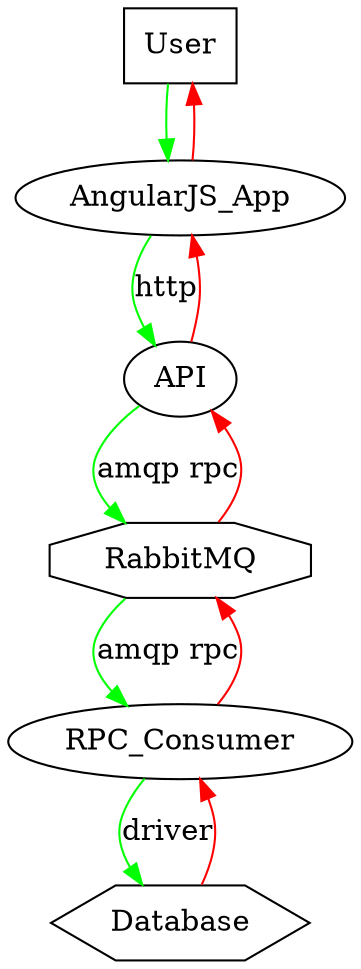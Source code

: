 digraph G {
    User [shape=box];
    RabbitMQ [shape=octagon];
    Database [shape=hexagon];

    edge [color=green];
    User -> AngularJS_App;
    AngularJS_App -> API [label="http"];

    /* TODO
    API -> Cache [style=dotted];
    edge [color=red];
    Cache -> API [style=dotted];
    */

    edge [color=green];
    API -> RabbitMQ [label="amqp rpc"];
    RabbitMQ -> RPC_Consumer [label="amqp rpc"];

    RPC_Consumer -> Database [label="driver"];
    edge [color=red];
    Database-> RPC_Consumer -> RabbitMQ -> API -> AngularJS_App -> User;
}